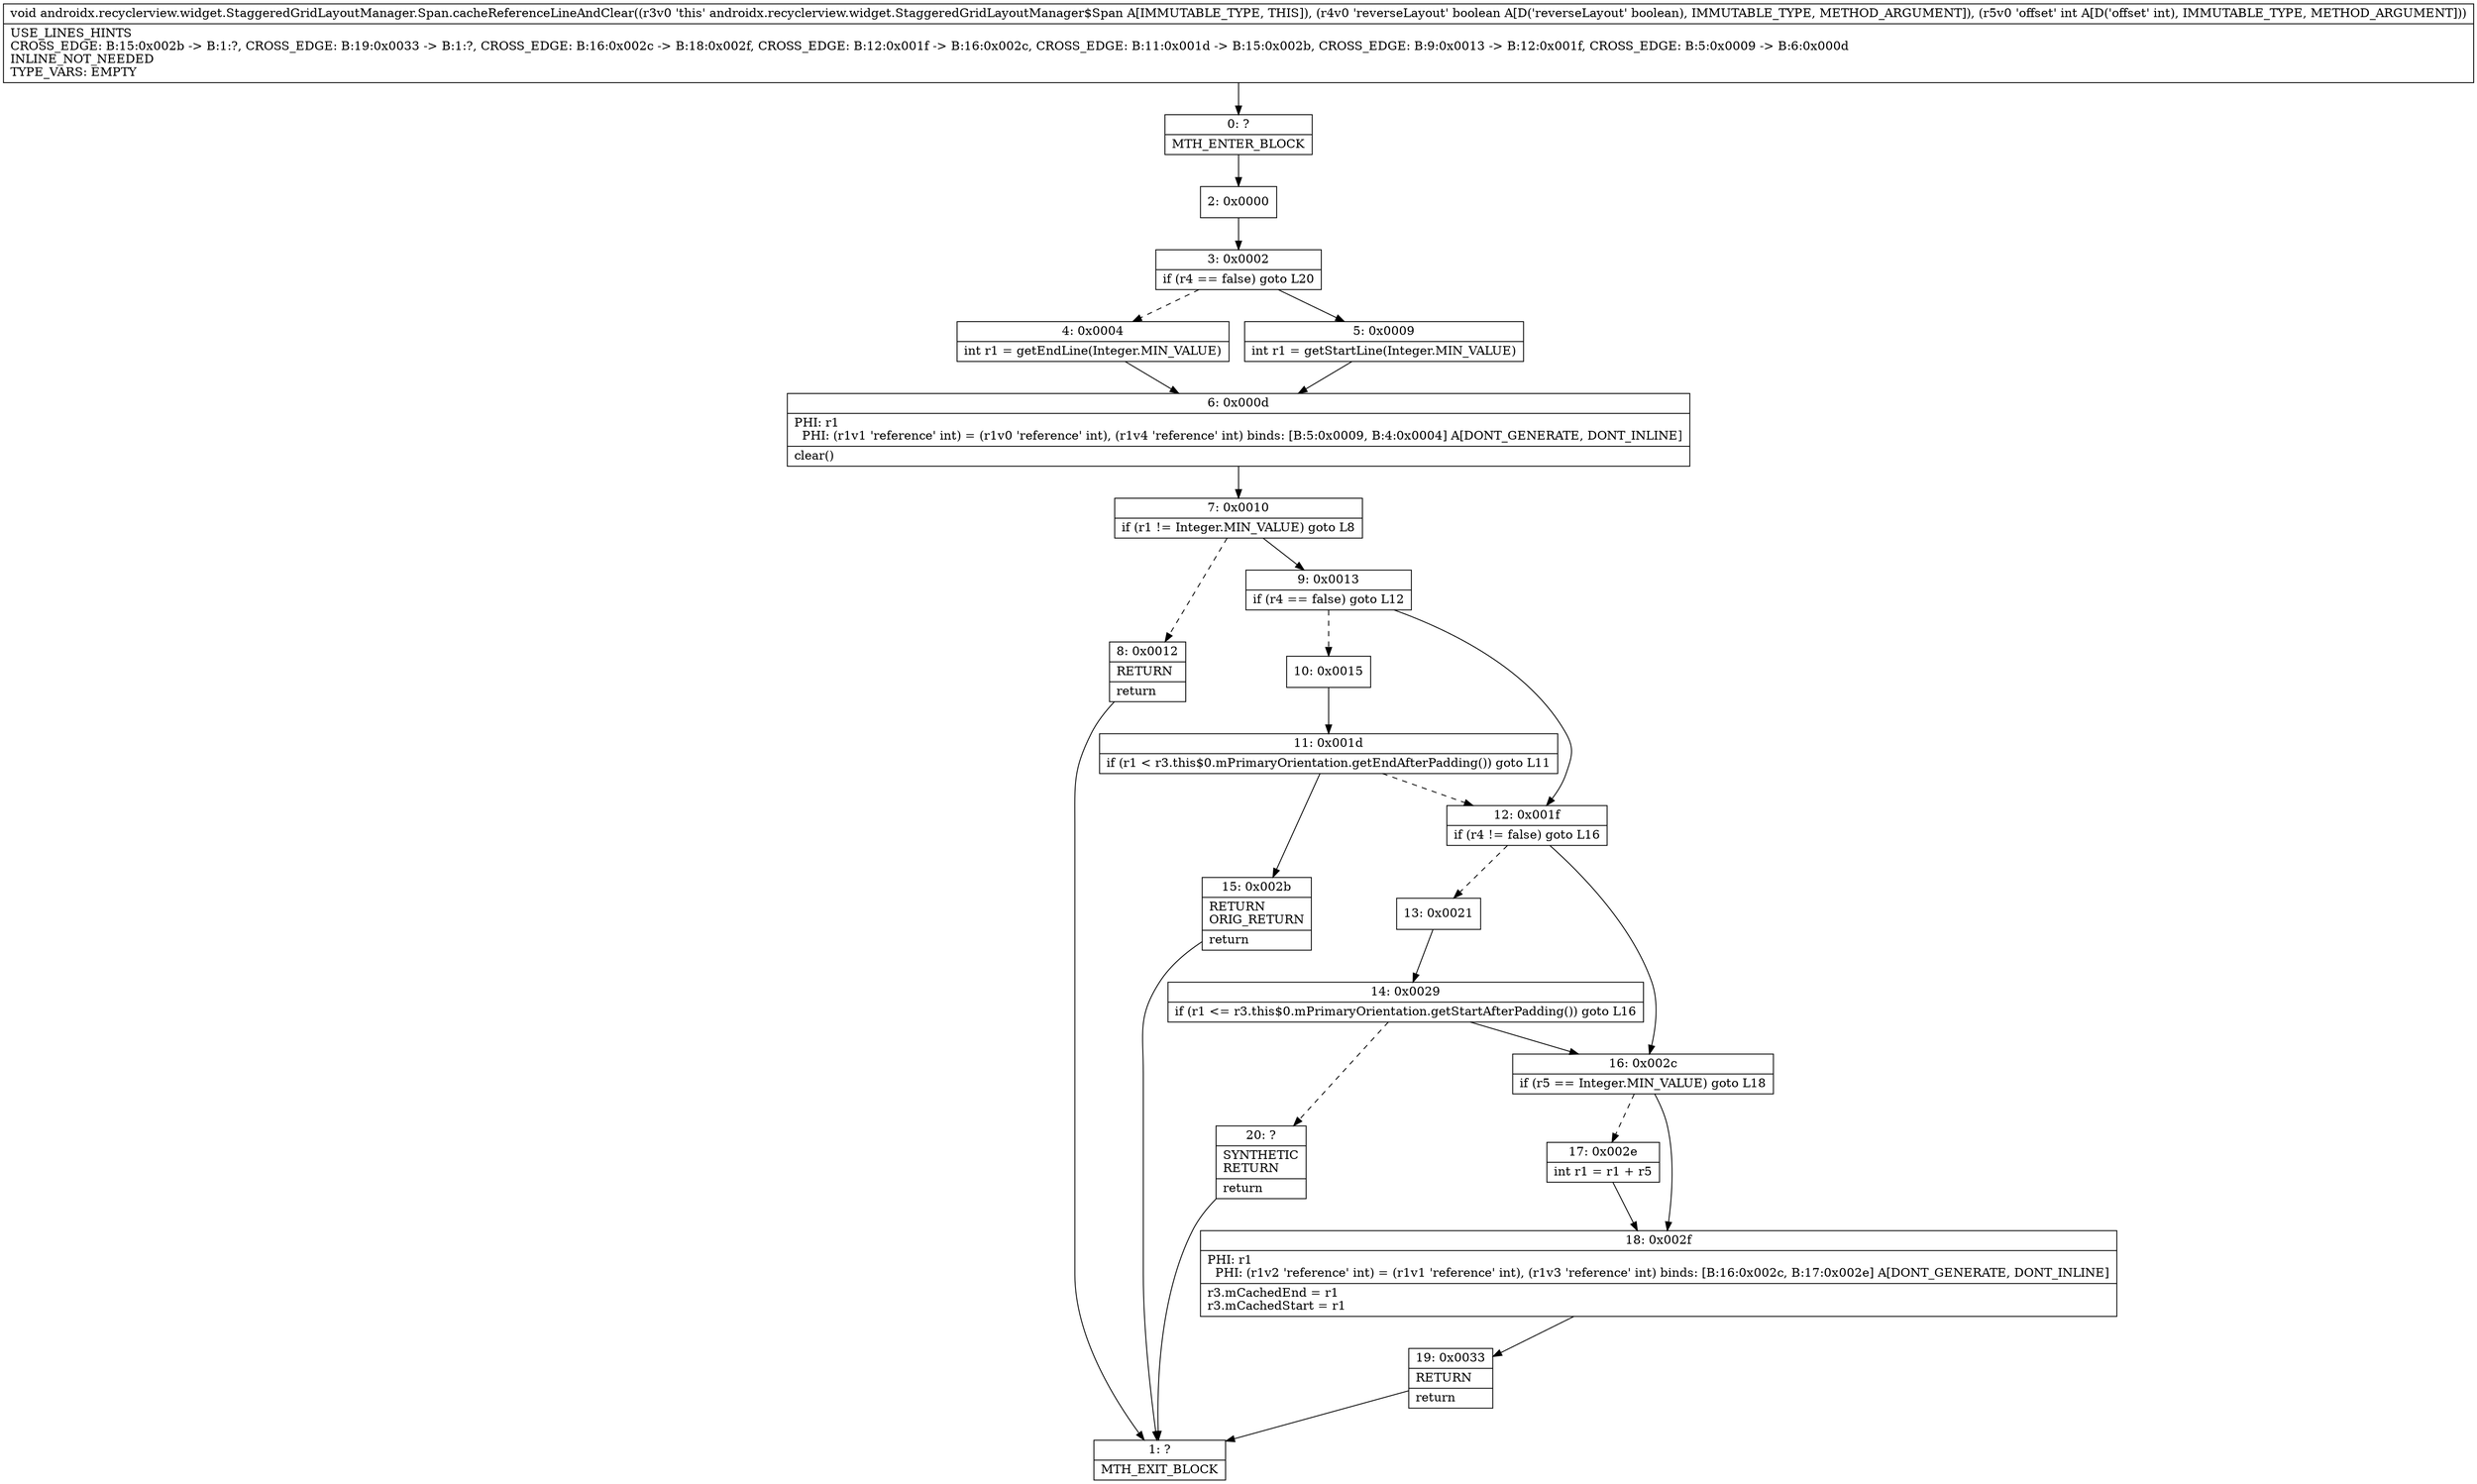 digraph "CFG forandroidx.recyclerview.widget.StaggeredGridLayoutManager.Span.cacheReferenceLineAndClear(ZI)V" {
Node_0 [shape=record,label="{0\:\ ?|MTH_ENTER_BLOCK\l}"];
Node_2 [shape=record,label="{2\:\ 0x0000}"];
Node_3 [shape=record,label="{3\:\ 0x0002|if (r4 == false) goto L20\l}"];
Node_4 [shape=record,label="{4\:\ 0x0004|int r1 = getEndLine(Integer.MIN_VALUE)\l}"];
Node_6 [shape=record,label="{6\:\ 0x000d|PHI: r1 \l  PHI: (r1v1 'reference' int) = (r1v0 'reference' int), (r1v4 'reference' int) binds: [B:5:0x0009, B:4:0x0004] A[DONT_GENERATE, DONT_INLINE]\l|clear()\l}"];
Node_7 [shape=record,label="{7\:\ 0x0010|if (r1 != Integer.MIN_VALUE) goto L8\l}"];
Node_8 [shape=record,label="{8\:\ 0x0012|RETURN\l|return\l}"];
Node_1 [shape=record,label="{1\:\ ?|MTH_EXIT_BLOCK\l}"];
Node_9 [shape=record,label="{9\:\ 0x0013|if (r4 == false) goto L12\l}"];
Node_10 [shape=record,label="{10\:\ 0x0015}"];
Node_11 [shape=record,label="{11\:\ 0x001d|if (r1 \< r3.this$0.mPrimaryOrientation.getEndAfterPadding()) goto L11\l}"];
Node_15 [shape=record,label="{15\:\ 0x002b|RETURN\lORIG_RETURN\l|return\l}"];
Node_12 [shape=record,label="{12\:\ 0x001f|if (r4 != false) goto L16\l}"];
Node_13 [shape=record,label="{13\:\ 0x0021}"];
Node_14 [shape=record,label="{14\:\ 0x0029|if (r1 \<= r3.this$0.mPrimaryOrientation.getStartAfterPadding()) goto L16\l}"];
Node_20 [shape=record,label="{20\:\ ?|SYNTHETIC\lRETURN\l|return\l}"];
Node_16 [shape=record,label="{16\:\ 0x002c|if (r5 == Integer.MIN_VALUE) goto L18\l}"];
Node_17 [shape=record,label="{17\:\ 0x002e|int r1 = r1 + r5\l}"];
Node_18 [shape=record,label="{18\:\ 0x002f|PHI: r1 \l  PHI: (r1v2 'reference' int) = (r1v1 'reference' int), (r1v3 'reference' int) binds: [B:16:0x002c, B:17:0x002e] A[DONT_GENERATE, DONT_INLINE]\l|r3.mCachedEnd = r1\lr3.mCachedStart = r1\l}"];
Node_19 [shape=record,label="{19\:\ 0x0033|RETURN\l|return\l}"];
Node_5 [shape=record,label="{5\:\ 0x0009|int r1 = getStartLine(Integer.MIN_VALUE)\l}"];
MethodNode[shape=record,label="{void androidx.recyclerview.widget.StaggeredGridLayoutManager.Span.cacheReferenceLineAndClear((r3v0 'this' androidx.recyclerview.widget.StaggeredGridLayoutManager$Span A[IMMUTABLE_TYPE, THIS]), (r4v0 'reverseLayout' boolean A[D('reverseLayout' boolean), IMMUTABLE_TYPE, METHOD_ARGUMENT]), (r5v0 'offset' int A[D('offset' int), IMMUTABLE_TYPE, METHOD_ARGUMENT]))  | USE_LINES_HINTS\lCROSS_EDGE: B:15:0x002b \-\> B:1:?, CROSS_EDGE: B:19:0x0033 \-\> B:1:?, CROSS_EDGE: B:16:0x002c \-\> B:18:0x002f, CROSS_EDGE: B:12:0x001f \-\> B:16:0x002c, CROSS_EDGE: B:11:0x001d \-\> B:15:0x002b, CROSS_EDGE: B:9:0x0013 \-\> B:12:0x001f, CROSS_EDGE: B:5:0x0009 \-\> B:6:0x000d\lINLINE_NOT_NEEDED\lTYPE_VARS: EMPTY\l}"];
MethodNode -> Node_0;Node_0 -> Node_2;
Node_2 -> Node_3;
Node_3 -> Node_4[style=dashed];
Node_3 -> Node_5;
Node_4 -> Node_6;
Node_6 -> Node_7;
Node_7 -> Node_8[style=dashed];
Node_7 -> Node_9;
Node_8 -> Node_1;
Node_9 -> Node_10[style=dashed];
Node_9 -> Node_12;
Node_10 -> Node_11;
Node_11 -> Node_12[style=dashed];
Node_11 -> Node_15;
Node_15 -> Node_1;
Node_12 -> Node_13[style=dashed];
Node_12 -> Node_16;
Node_13 -> Node_14;
Node_14 -> Node_16;
Node_14 -> Node_20[style=dashed];
Node_20 -> Node_1;
Node_16 -> Node_17[style=dashed];
Node_16 -> Node_18;
Node_17 -> Node_18;
Node_18 -> Node_19;
Node_19 -> Node_1;
Node_5 -> Node_6;
}

